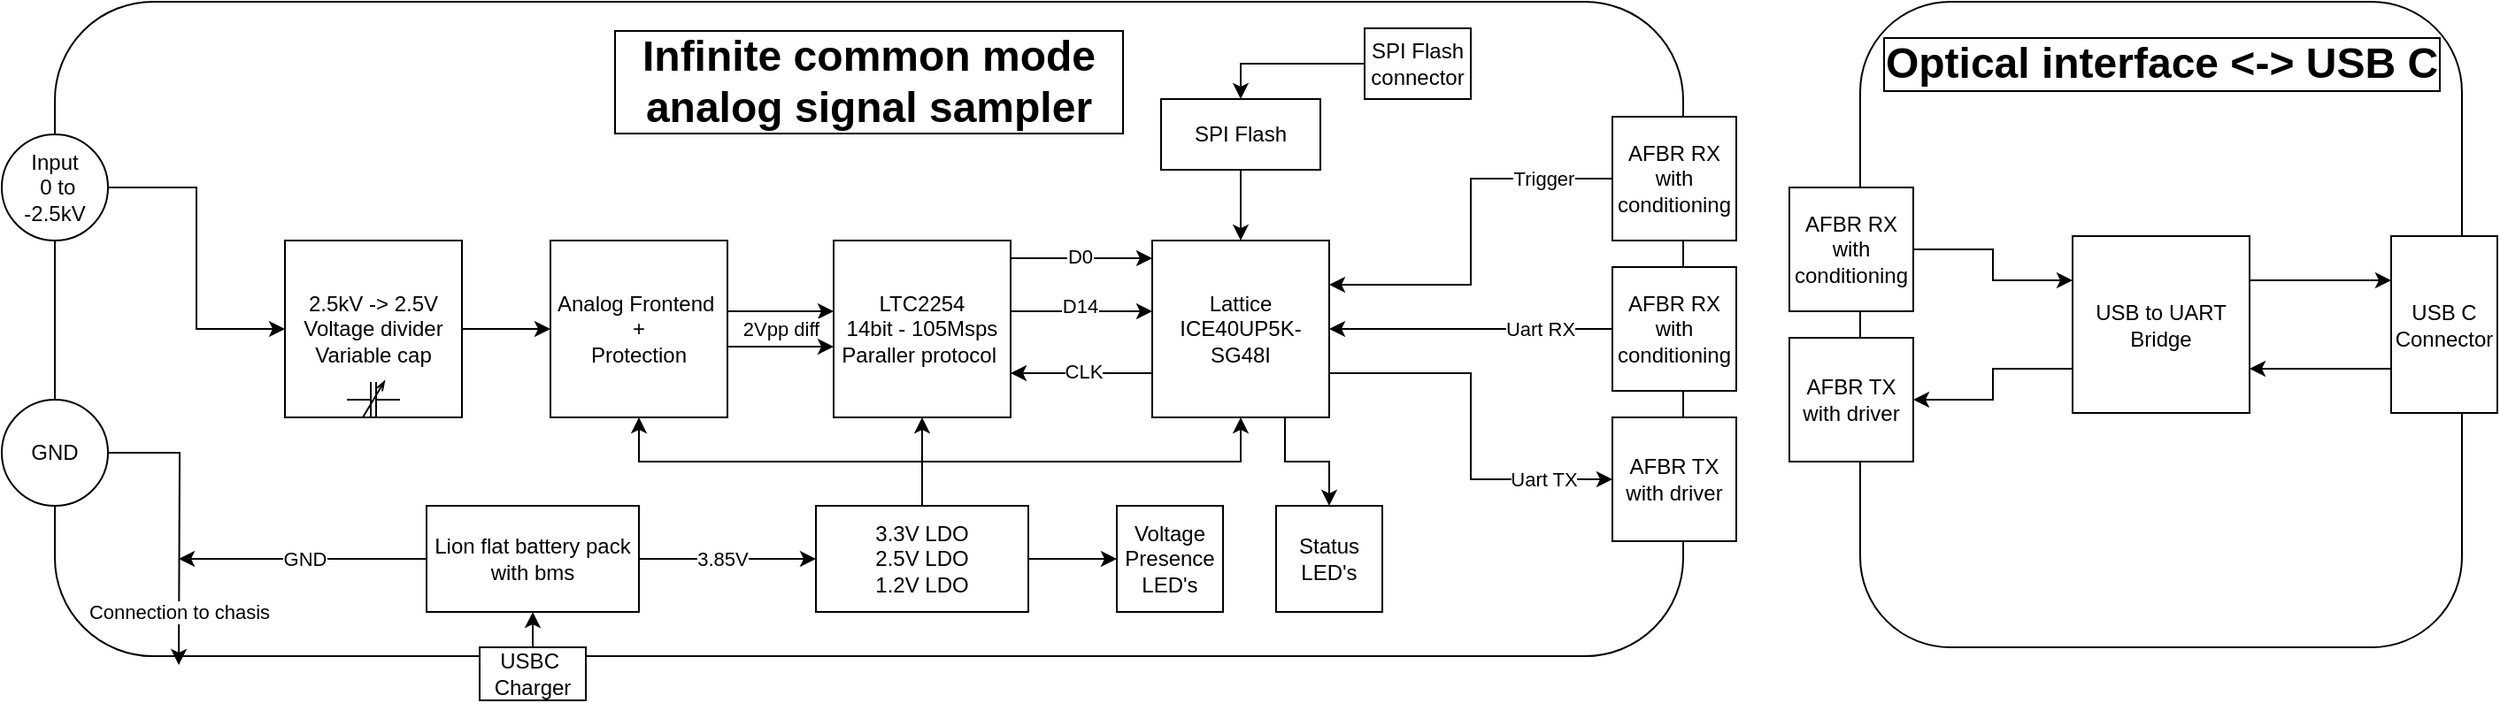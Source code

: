 <mxfile version="28.0.7">
  <diagram name="Strona-1" id="yXWDhD9GN3ck8LEIrWUD">
    <mxGraphModel dx="1689" dy="472" grid="1" gridSize="10" guides="1" tooltips="1" connect="1" arrows="1" fold="1" page="1" pageScale="1" pageWidth="827" pageHeight="1169" math="0" shadow="0">
      <root>
        <mxCell id="0" />
        <mxCell id="1" parent="0" />
        <mxCell id="yJYg7ucZZ0TuyabZLYn9-24" value="" style="rounded=1;whiteSpace=wrap;html=1;" vertex="1" parent="1">
          <mxGeometry x="-140" y="15" width="920" height="370" as="geometry" />
        </mxCell>
        <mxCell id="yJYg7ucZZ0TuyabZLYn9-50" style="edgeStyle=orthogonalEdgeStyle;rounded=0;orthogonalLoop=1;jettySize=auto;html=1;exitX=1;exitY=0.25;exitDx=0;exitDy=0;entryX=0;entryY=0.25;entryDx=0;entryDy=0;" edge="1" parent="1">
          <mxGeometry relative="1" as="geometry">
            <mxPoint x="400" y="160" as="sourcePoint" />
            <mxPoint x="480" y="160" as="targetPoint" />
            <Array as="points">
              <mxPoint x="430" y="160" />
              <mxPoint x="430" y="160" />
            </Array>
          </mxGeometry>
        </mxCell>
        <mxCell id="yJYg7ucZZ0TuyabZLYn9-53" value="D0" style="edgeLabel;html=1;align=center;verticalAlign=middle;resizable=0;points=[];" vertex="1" connectable="0" parent="yJYg7ucZZ0TuyabZLYn9-50">
          <mxGeometry x="-0.025" y="1" relative="1" as="geometry">
            <mxPoint as="offset" />
          </mxGeometry>
        </mxCell>
        <mxCell id="yJYg7ucZZ0TuyabZLYn9-51" style="edgeStyle=orthogonalEdgeStyle;rounded=0;orthogonalLoop=1;jettySize=auto;html=1;exitX=1;exitY=0.5;exitDx=0;exitDy=0;entryX=0;entryY=0.5;entryDx=0;entryDy=0;" edge="1" parent="1">
          <mxGeometry relative="1" as="geometry">
            <mxPoint x="400" y="190" as="sourcePoint" />
            <mxPoint x="480" y="190" as="targetPoint" />
          </mxGeometry>
        </mxCell>
        <mxCell id="yJYg7ucZZ0TuyabZLYn9-54" value="&lt;div&gt;D14&lt;/div&gt;" style="edgeLabel;html=1;align=center;verticalAlign=middle;resizable=0;points=[];" vertex="1" connectable="0" parent="yJYg7ucZZ0TuyabZLYn9-51">
          <mxGeometry x="-0.039" y="3" relative="1" as="geometry">
            <mxPoint as="offset" />
          </mxGeometry>
        </mxCell>
        <mxCell id="yJYg7ucZZ0TuyabZLYn9-1" value="LTC2254&lt;br&gt;14bit - 105Msps&lt;br&gt;Paraller protocol&amp;nbsp;" style="whiteSpace=wrap;html=1;aspect=fixed;" vertex="1" parent="1">
          <mxGeometry x="300" y="150" width="100" height="100" as="geometry" />
        </mxCell>
        <mxCell id="yJYg7ucZZ0TuyabZLYn9-8" style="edgeStyle=orthogonalEdgeStyle;rounded=0;orthogonalLoop=1;jettySize=auto;html=1;exitX=0;exitY=0.75;exitDx=0;exitDy=0;entryX=1;entryY=0.75;entryDx=0;entryDy=0;" edge="1" parent="1" source="yJYg7ucZZ0TuyabZLYn9-2" target="yJYg7ucZZ0TuyabZLYn9-1">
          <mxGeometry relative="1" as="geometry" />
        </mxCell>
        <mxCell id="yJYg7ucZZ0TuyabZLYn9-9" value="CLK" style="edgeLabel;html=1;align=center;verticalAlign=middle;resizable=0;points=[];" vertex="1" connectable="0" parent="yJYg7ucZZ0TuyabZLYn9-8">
          <mxGeometry x="-0.014" y="-1" relative="1" as="geometry">
            <mxPoint as="offset" />
          </mxGeometry>
        </mxCell>
        <mxCell id="yJYg7ucZZ0TuyabZLYn9-19" style="edgeStyle=orthogonalEdgeStyle;rounded=0;orthogonalLoop=1;jettySize=auto;html=1;exitX=1;exitY=0.75;exitDx=0;exitDy=0;entryX=0;entryY=0.5;entryDx=0;entryDy=0;" edge="1" parent="1" source="yJYg7ucZZ0TuyabZLYn9-2" target="yJYg7ucZZ0TuyabZLYn9-3">
          <mxGeometry relative="1" as="geometry" />
        </mxCell>
        <mxCell id="yJYg7ucZZ0TuyabZLYn9-37" value="Uart TX" style="edgeLabel;html=1;align=center;verticalAlign=middle;resizable=0;points=[];" vertex="1" connectable="0" parent="yJYg7ucZZ0TuyabZLYn9-19">
          <mxGeometry x="0.54" relative="1" as="geometry">
            <mxPoint x="11" as="offset" />
          </mxGeometry>
        </mxCell>
        <mxCell id="yJYg7ucZZ0TuyabZLYn9-93" style="edgeStyle=orthogonalEdgeStyle;rounded=0;orthogonalLoop=1;jettySize=auto;html=1;exitX=0.75;exitY=1;exitDx=0;exitDy=0;entryX=0.5;entryY=0;entryDx=0;entryDy=0;" edge="1" parent="1" source="yJYg7ucZZ0TuyabZLYn9-2" target="yJYg7ucZZ0TuyabZLYn9-91">
          <mxGeometry relative="1" as="geometry" />
        </mxCell>
        <mxCell id="yJYg7ucZZ0TuyabZLYn9-2" value="&lt;div&gt;Lattice&lt;/div&gt;&lt;div&gt;ICE40UP5K-SG48I&lt;/div&gt;" style="whiteSpace=wrap;html=1;aspect=fixed;" vertex="1" parent="1">
          <mxGeometry x="480" y="150" width="100" height="100" as="geometry" />
        </mxCell>
        <mxCell id="yJYg7ucZZ0TuyabZLYn9-3" value="AFBR TX with driver" style="whiteSpace=wrap;html=1;aspect=fixed;" vertex="1" parent="1">
          <mxGeometry x="740" y="250" width="70" height="70" as="geometry" />
        </mxCell>
        <mxCell id="yJYg7ucZZ0TuyabZLYn9-11" style="edgeStyle=orthogonalEdgeStyle;rounded=0;orthogonalLoop=1;jettySize=auto;html=1;exitX=1;exitY=0.5;exitDx=0;exitDy=0;entryX=0;entryY=0.5;entryDx=0;entryDy=0;" edge="1" parent="1">
          <mxGeometry relative="1" as="geometry">
            <mxPoint x="240" y="190" as="sourcePoint" />
            <mxPoint x="300" y="190" as="targetPoint" />
          </mxGeometry>
        </mxCell>
        <mxCell id="yJYg7ucZZ0TuyabZLYn9-85" value="2Vpp diff" style="edgeLabel;html=1;align=center;verticalAlign=middle;resizable=0;points=[];" vertex="1" connectable="0" parent="yJYg7ucZZ0TuyabZLYn9-11">
          <mxGeometry x="-0.383" relative="1" as="geometry">
            <mxPoint x="11" y="10" as="offset" />
          </mxGeometry>
        </mxCell>
        <mxCell id="yJYg7ucZZ0TuyabZLYn9-10" value="Analog Frontend&amp;nbsp;&lt;br&gt;&lt;div&gt;+&lt;/div&gt;&lt;div&gt;Protection&lt;/div&gt;" style="whiteSpace=wrap;html=1;aspect=fixed;" vertex="1" parent="1">
          <mxGeometry x="140" y="150" width="100" height="100" as="geometry" />
        </mxCell>
        <mxCell id="yJYg7ucZZ0TuyabZLYn9-13" style="edgeStyle=orthogonalEdgeStyle;rounded=0;orthogonalLoop=1;jettySize=auto;html=1;exitX=1;exitY=0.5;exitDx=0;exitDy=0;entryX=0;entryY=0.5;entryDx=0;entryDy=0;" edge="1" parent="1" source="yJYg7ucZZ0TuyabZLYn9-12" target="yJYg7ucZZ0TuyabZLYn9-10">
          <mxGeometry relative="1" as="geometry" />
        </mxCell>
        <mxCell id="yJYg7ucZZ0TuyabZLYn9-12" value="&lt;div&gt;2.5kV -&amp;gt; 2.5V Voltage divider&lt;/div&gt;&lt;div&gt;Variable cap&lt;/div&gt;" style="whiteSpace=wrap;html=1;aspect=fixed;" vertex="1" parent="1">
          <mxGeometry x="-10" y="150" width="100" height="100" as="geometry" />
        </mxCell>
        <mxCell id="yJYg7ucZZ0TuyabZLYn9-17" style="edgeStyle=orthogonalEdgeStyle;rounded=0;orthogonalLoop=1;jettySize=auto;html=1;exitX=0;exitY=0.5;exitDx=0;exitDy=0;entryX=1;entryY=0.5;entryDx=0;entryDy=0;" edge="1" parent="1" source="yJYg7ucZZ0TuyabZLYn9-14" target="yJYg7ucZZ0TuyabZLYn9-2">
          <mxGeometry relative="1" as="geometry" />
        </mxCell>
        <mxCell id="yJYg7ucZZ0TuyabZLYn9-36" value="Uart RX" style="edgeLabel;html=1;align=center;verticalAlign=middle;resizable=0;points=[];" vertex="1" connectable="0" parent="yJYg7ucZZ0TuyabZLYn9-17">
          <mxGeometry x="-0.485" y="3" relative="1" as="geometry">
            <mxPoint y="-3" as="offset" />
          </mxGeometry>
        </mxCell>
        <mxCell id="yJYg7ucZZ0TuyabZLYn9-14" value="AFBR RX with conditioning" style="whiteSpace=wrap;html=1;aspect=fixed;" vertex="1" parent="1">
          <mxGeometry x="740" y="165" width="70" height="70" as="geometry" />
        </mxCell>
        <mxCell id="yJYg7ucZZ0TuyabZLYn9-18" style="edgeStyle=orthogonalEdgeStyle;rounded=0;orthogonalLoop=1;jettySize=auto;html=1;exitX=0;exitY=0.5;exitDx=0;exitDy=0;entryX=1;entryY=0.25;entryDx=0;entryDy=0;" edge="1" parent="1" source="yJYg7ucZZ0TuyabZLYn9-15" target="yJYg7ucZZ0TuyabZLYn9-2">
          <mxGeometry relative="1" as="geometry" />
        </mxCell>
        <mxCell id="yJYg7ucZZ0TuyabZLYn9-35" value="Trigger" style="edgeLabel;html=1;align=center;verticalAlign=middle;resizable=0;points=[];" vertex="1" connectable="0" parent="yJYg7ucZZ0TuyabZLYn9-18">
          <mxGeometry x="-0.422" y="2" relative="1" as="geometry">
            <mxPoint x="24" y="-2" as="offset" />
          </mxGeometry>
        </mxCell>
        <mxCell id="yJYg7ucZZ0TuyabZLYn9-15" value="AFBR RX with conditioning" style="whiteSpace=wrap;html=1;aspect=fixed;" vertex="1" parent="1">
          <mxGeometry x="740" y="80" width="70" height="70" as="geometry" />
        </mxCell>
        <mxCell id="yJYg7ucZZ0TuyabZLYn9-30" style="edgeStyle=orthogonalEdgeStyle;rounded=0;orthogonalLoop=1;jettySize=auto;html=1;exitX=1;exitY=0.5;exitDx=0;exitDy=0;" edge="1" parent="1" source="yJYg7ucZZ0TuyabZLYn9-20" target="yJYg7ucZZ0TuyabZLYn9-12">
          <mxGeometry relative="1" as="geometry" />
        </mxCell>
        <mxCell id="yJYg7ucZZ0TuyabZLYn9-20" value="&lt;div&gt;Input&lt;/div&gt;&lt;div&gt;&amp;nbsp;0 to -2.5kV&lt;/div&gt;" style="ellipse;whiteSpace=wrap;html=1;aspect=fixed;" vertex="1" parent="1">
          <mxGeometry x="-170" y="90" width="60" height="60" as="geometry" />
        </mxCell>
        <mxCell id="yJYg7ucZZ0TuyabZLYn9-33" style="edgeStyle=orthogonalEdgeStyle;rounded=0;orthogonalLoop=1;jettySize=auto;html=1;exitX=1;exitY=0.5;exitDx=0;exitDy=0;" edge="1" parent="1" source="yJYg7ucZZ0TuyabZLYn9-21">
          <mxGeometry relative="1" as="geometry">
            <mxPoint x="-70" y="390" as="targetPoint" />
          </mxGeometry>
        </mxCell>
        <mxCell id="yJYg7ucZZ0TuyabZLYn9-34" value="&lt;div&gt;Connection to chasis&lt;/div&gt;" style="edgeLabel;html=1;align=center;verticalAlign=middle;resizable=0;points=[];" vertex="1" connectable="0" parent="yJYg7ucZZ0TuyabZLYn9-33">
          <mxGeometry x="0.301" y="-2" relative="1" as="geometry">
            <mxPoint x="2" y="26" as="offset" />
          </mxGeometry>
        </mxCell>
        <mxCell id="yJYg7ucZZ0TuyabZLYn9-21" value="GND" style="ellipse;whiteSpace=wrap;html=1;aspect=fixed;" vertex="1" parent="1">
          <mxGeometry x="-170" y="240" width="60" height="60" as="geometry" />
        </mxCell>
        <mxCell id="yJYg7ucZZ0TuyabZLYn9-39" style="edgeStyle=orthogonalEdgeStyle;rounded=0;orthogonalLoop=1;jettySize=auto;html=1;exitX=1;exitY=0.5;exitDx=0;exitDy=0;" edge="1" parent="1" source="yJYg7ucZZ0TuyabZLYn9-25" target="yJYg7ucZZ0TuyabZLYn9-38">
          <mxGeometry relative="1" as="geometry" />
        </mxCell>
        <mxCell id="yJYg7ucZZ0TuyabZLYn9-40" value="&lt;div&gt;3.85V&lt;/div&gt;" style="edgeLabel;html=1;align=center;verticalAlign=middle;resizable=0;points=[];" vertex="1" connectable="0" parent="yJYg7ucZZ0TuyabZLYn9-39">
          <mxGeometry x="-0.06" relative="1" as="geometry">
            <mxPoint as="offset" />
          </mxGeometry>
        </mxCell>
        <mxCell id="yJYg7ucZZ0TuyabZLYn9-43" style="edgeStyle=orthogonalEdgeStyle;rounded=0;orthogonalLoop=1;jettySize=auto;html=1;exitX=0;exitY=0.5;exitDx=0;exitDy=0;" edge="1" parent="1" source="yJYg7ucZZ0TuyabZLYn9-25">
          <mxGeometry relative="1" as="geometry">
            <mxPoint x="-70" y="330" as="targetPoint" />
          </mxGeometry>
        </mxCell>
        <mxCell id="yJYg7ucZZ0TuyabZLYn9-45" value="GND" style="edgeLabel;html=1;align=center;verticalAlign=middle;resizable=0;points=[];" vertex="1" connectable="0" parent="yJYg7ucZZ0TuyabZLYn9-43">
          <mxGeometry x="0.081" y="-1" relative="1" as="geometry">
            <mxPoint x="6" as="offset" />
          </mxGeometry>
        </mxCell>
        <mxCell id="yJYg7ucZZ0TuyabZLYn9-25" value="Lion flat battery pack with bms" style="rounded=0;whiteSpace=wrap;html=1;" vertex="1" parent="1">
          <mxGeometry x="70" y="300" width="120" height="60" as="geometry" />
        </mxCell>
        <mxCell id="yJYg7ucZZ0TuyabZLYn9-42" style="edgeStyle=orthogonalEdgeStyle;rounded=0;orthogonalLoop=1;jettySize=auto;html=1;exitX=0.5;exitY=0;exitDx=0;exitDy=0;entryX=0.5;entryY=1;entryDx=0;entryDy=0;" edge="1" parent="1" source="yJYg7ucZZ0TuyabZLYn9-28" target="yJYg7ucZZ0TuyabZLYn9-25">
          <mxGeometry relative="1" as="geometry" />
        </mxCell>
        <mxCell id="yJYg7ucZZ0TuyabZLYn9-28" value="USBC&amp;nbsp;&lt;br&gt;Charger" style="rounded=0;whiteSpace=wrap;html=1;" vertex="1" parent="1">
          <mxGeometry x="100" y="380" width="60" height="30" as="geometry" />
        </mxCell>
        <mxCell id="yJYg7ucZZ0TuyabZLYn9-60" style="edgeStyle=orthogonalEdgeStyle;rounded=0;orthogonalLoop=1;jettySize=auto;html=1;exitX=1;exitY=0.5;exitDx=0;exitDy=0;entryX=0;entryY=0.5;entryDx=0;entryDy=0;" edge="1" parent="1" source="yJYg7ucZZ0TuyabZLYn9-38" target="yJYg7ucZZ0TuyabZLYn9-59">
          <mxGeometry relative="1" as="geometry" />
        </mxCell>
        <mxCell id="yJYg7ucZZ0TuyabZLYn9-88" style="edgeStyle=orthogonalEdgeStyle;rounded=0;orthogonalLoop=1;jettySize=auto;html=1;exitX=0.5;exitY=0;exitDx=0;exitDy=0;entryX=0.5;entryY=1;entryDx=0;entryDy=0;" edge="1" parent="1" source="yJYg7ucZZ0TuyabZLYn9-38" target="yJYg7ucZZ0TuyabZLYn9-10">
          <mxGeometry relative="1" as="geometry" />
        </mxCell>
        <mxCell id="yJYg7ucZZ0TuyabZLYn9-89" style="edgeStyle=orthogonalEdgeStyle;rounded=0;orthogonalLoop=1;jettySize=auto;html=1;exitX=0.5;exitY=0;exitDx=0;exitDy=0;entryX=0.5;entryY=1;entryDx=0;entryDy=0;" edge="1" parent="1" source="yJYg7ucZZ0TuyabZLYn9-38" target="yJYg7ucZZ0TuyabZLYn9-1">
          <mxGeometry relative="1" as="geometry" />
        </mxCell>
        <mxCell id="yJYg7ucZZ0TuyabZLYn9-90" style="edgeStyle=orthogonalEdgeStyle;rounded=0;orthogonalLoop=1;jettySize=auto;html=1;exitX=0.5;exitY=0;exitDx=0;exitDy=0;" edge="1" parent="1" source="yJYg7ucZZ0TuyabZLYn9-38" target="yJYg7ucZZ0TuyabZLYn9-2">
          <mxGeometry relative="1" as="geometry" />
        </mxCell>
        <mxCell id="yJYg7ucZZ0TuyabZLYn9-38" value="3.3V LDO&lt;br&gt;&lt;div&gt;2.5V LDO&lt;/div&gt;&lt;div&gt;1.2V LDO&lt;/div&gt;" style="rounded=0;whiteSpace=wrap;html=1;" vertex="1" parent="1">
          <mxGeometry x="290" y="300" width="120" height="60" as="geometry" />
        </mxCell>
        <mxCell id="yJYg7ucZZ0TuyabZLYn9-44" value="Infinite common mode analog signal sampler" style="text;html=1;align=center;verticalAlign=middle;whiteSpace=wrap;rounded=0;fillColor=none;fontStyle=1;fontSize=24;textShadow=0;labelBorderColor=default;" vertex="1" parent="1">
          <mxGeometry x="175" y="30" width="290" height="60" as="geometry" />
        </mxCell>
        <mxCell id="yJYg7ucZZ0TuyabZLYn9-46" value="" style="rounded=1;whiteSpace=wrap;html=1;" vertex="1" parent="1">
          <mxGeometry x="880" y="15" width="340" height="365" as="geometry" />
        </mxCell>
        <mxCell id="yJYg7ucZZ0TuyabZLYn9-57" style="edgeStyle=orthogonalEdgeStyle;rounded=0;orthogonalLoop=1;jettySize=auto;html=1;exitX=0.5;exitY=1;exitDx=0;exitDy=0;" edge="1" parent="1" source="yJYg7ucZZ0TuyabZLYn9-56" target="yJYg7ucZZ0TuyabZLYn9-2">
          <mxGeometry relative="1" as="geometry" />
        </mxCell>
        <mxCell id="yJYg7ucZZ0TuyabZLYn9-56" value="SPI Flash" style="rounded=0;whiteSpace=wrap;html=1;" vertex="1" parent="1">
          <mxGeometry x="485" y="70" width="90" height="40" as="geometry" />
        </mxCell>
        <mxCell id="yJYg7ucZZ0TuyabZLYn9-65" style="edgeStyle=orthogonalEdgeStyle;rounded=0;orthogonalLoop=1;jettySize=auto;html=1;exitX=0;exitY=0.5;exitDx=0;exitDy=0;entryX=0.5;entryY=0;entryDx=0;entryDy=0;" edge="1" parent="1" source="yJYg7ucZZ0TuyabZLYn9-58" target="yJYg7ucZZ0TuyabZLYn9-56">
          <mxGeometry relative="1" as="geometry" />
        </mxCell>
        <mxCell id="yJYg7ucZZ0TuyabZLYn9-58" value="SPI Flash connector" style="rounded=0;whiteSpace=wrap;html=1;" vertex="1" parent="1">
          <mxGeometry x="600" y="30" width="60" height="40" as="geometry" />
        </mxCell>
        <mxCell id="yJYg7ucZZ0TuyabZLYn9-59" value="Voltage Presence LED&#39;s" style="rounded=0;whiteSpace=wrap;html=1;" vertex="1" parent="1">
          <mxGeometry x="460" y="300" width="60" height="60" as="geometry" />
        </mxCell>
        <mxCell id="yJYg7ucZZ0TuyabZLYn9-61" value="" style="pointerEvents=1;verticalLabelPosition=bottom;shadow=0;dashed=0;align=center;html=1;verticalAlign=top;shape=mxgraph.electrical.capacitors.variable_capacitor_1;" vertex="1" parent="1">
          <mxGeometry x="25" y="230" width="30" height="20" as="geometry" />
        </mxCell>
        <mxCell id="yJYg7ucZZ0TuyabZLYn9-68" value="AFBR TX with driver" style="whiteSpace=wrap;html=1;aspect=fixed;direction=north;" vertex="1" parent="1">
          <mxGeometry x="839.997" y="205" width="70" height="70" as="geometry" />
        </mxCell>
        <mxCell id="yJYg7ucZZ0TuyabZLYn9-76" style="edgeStyle=orthogonalEdgeStyle;rounded=0;orthogonalLoop=1;jettySize=auto;html=1;exitX=0.5;exitY=1;exitDx=0;exitDy=0;entryX=0;entryY=0.25;entryDx=0;entryDy=0;" edge="1" parent="1" source="yJYg7ucZZ0TuyabZLYn9-70" target="yJYg7ucZZ0TuyabZLYn9-75">
          <mxGeometry relative="1" as="geometry" />
        </mxCell>
        <mxCell id="yJYg7ucZZ0TuyabZLYn9-70" value="AFBR RX with conditioning" style="whiteSpace=wrap;html=1;aspect=fixed;direction=north;" vertex="1" parent="1">
          <mxGeometry x="839.997" y="120" width="70" height="70" as="geometry" />
        </mxCell>
        <mxCell id="yJYg7ucZZ0TuyabZLYn9-74" value="Optical interface &amp;lt;-&amp;gt; USB C" style="text;html=1;align=center;verticalAlign=middle;whiteSpace=wrap;rounded=0;fillColor=none;fontStyle=1;fontSize=24;textShadow=0;labelBorderColor=default;" vertex="1" parent="1">
          <mxGeometry x="882.5" y="15" width="335" height="70" as="geometry" />
        </mxCell>
        <mxCell id="yJYg7ucZZ0TuyabZLYn9-77" style="edgeStyle=orthogonalEdgeStyle;rounded=0;orthogonalLoop=1;jettySize=auto;html=1;exitX=0;exitY=0.75;exitDx=0;exitDy=0;entryX=0.5;entryY=1;entryDx=0;entryDy=0;" edge="1" parent="1" source="yJYg7ucZZ0TuyabZLYn9-75" target="yJYg7ucZZ0TuyabZLYn9-68">
          <mxGeometry relative="1" as="geometry" />
        </mxCell>
        <mxCell id="yJYg7ucZZ0TuyabZLYn9-81" style="edgeStyle=orthogonalEdgeStyle;rounded=0;orthogonalLoop=1;jettySize=auto;html=1;exitX=1;exitY=0.25;exitDx=0;exitDy=0;entryX=0;entryY=0.25;entryDx=0;entryDy=0;" edge="1" parent="1" source="yJYg7ucZZ0TuyabZLYn9-75" target="yJYg7ucZZ0TuyabZLYn9-78">
          <mxGeometry relative="1" as="geometry" />
        </mxCell>
        <mxCell id="yJYg7ucZZ0TuyabZLYn9-75" value="USB to UART Bridge" style="whiteSpace=wrap;html=1;aspect=fixed;" vertex="1" parent="1">
          <mxGeometry x="1000" y="147.5" width="100" height="100" as="geometry" />
        </mxCell>
        <mxCell id="yJYg7ucZZ0TuyabZLYn9-78" value="USB C&lt;br&gt;Connector" style="rounded=0;whiteSpace=wrap;html=1;" vertex="1" parent="1">
          <mxGeometry x="1180" y="147.5" width="60" height="100" as="geometry" />
        </mxCell>
        <mxCell id="yJYg7ucZZ0TuyabZLYn9-82" style="edgeStyle=orthogonalEdgeStyle;rounded=0;orthogonalLoop=1;jettySize=auto;html=1;exitX=0;exitY=0.75;exitDx=0;exitDy=0;entryX=1;entryY=0.75;entryDx=0;entryDy=0;" edge="1" parent="1" source="yJYg7ucZZ0TuyabZLYn9-78" target="yJYg7ucZZ0TuyabZLYn9-75">
          <mxGeometry relative="1" as="geometry" />
        </mxCell>
        <mxCell id="yJYg7ucZZ0TuyabZLYn9-84" style="edgeStyle=orthogonalEdgeStyle;rounded=0;orthogonalLoop=1;jettySize=auto;html=1;exitX=1;exitY=0.5;exitDx=0;exitDy=0;entryX=0;entryY=0.5;entryDx=0;entryDy=0;" edge="1" parent="1">
          <mxGeometry relative="1" as="geometry">
            <mxPoint x="240" y="210" as="sourcePoint" />
            <mxPoint x="300" y="210" as="targetPoint" />
          </mxGeometry>
        </mxCell>
        <mxCell id="yJYg7ucZZ0TuyabZLYn9-91" value="Status LED&#39;s" style="rounded=0;whiteSpace=wrap;html=1;" vertex="1" parent="1">
          <mxGeometry x="550" y="300" width="60" height="60" as="geometry" />
        </mxCell>
      </root>
    </mxGraphModel>
  </diagram>
</mxfile>
